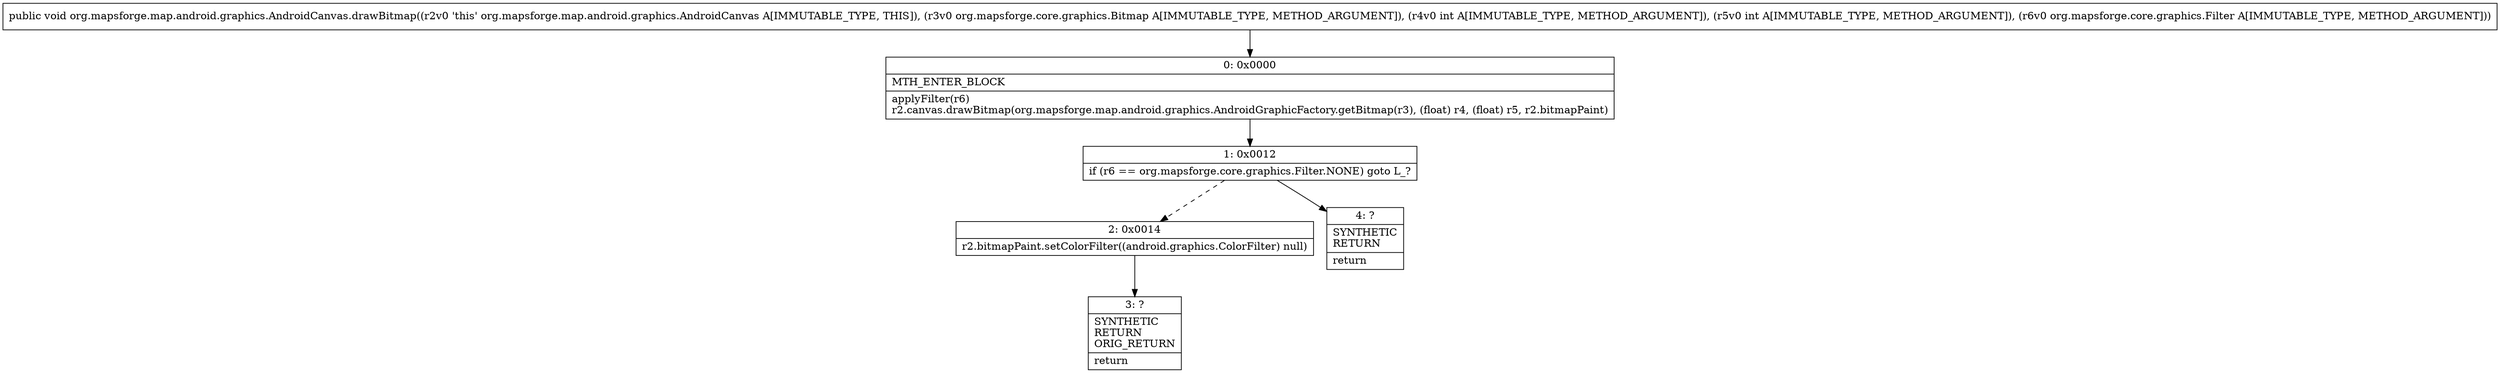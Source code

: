 digraph "CFG fororg.mapsforge.map.android.graphics.AndroidCanvas.drawBitmap(Lorg\/mapsforge\/core\/graphics\/Bitmap;IILorg\/mapsforge\/core\/graphics\/Filter;)V" {
Node_0 [shape=record,label="{0\:\ 0x0000|MTH_ENTER_BLOCK\l|applyFilter(r6)\lr2.canvas.drawBitmap(org.mapsforge.map.android.graphics.AndroidGraphicFactory.getBitmap(r3), (float) r4, (float) r5, r2.bitmapPaint)\l}"];
Node_1 [shape=record,label="{1\:\ 0x0012|if (r6 == org.mapsforge.core.graphics.Filter.NONE) goto L_?\l}"];
Node_2 [shape=record,label="{2\:\ 0x0014|r2.bitmapPaint.setColorFilter((android.graphics.ColorFilter) null)\l}"];
Node_3 [shape=record,label="{3\:\ ?|SYNTHETIC\lRETURN\lORIG_RETURN\l|return\l}"];
Node_4 [shape=record,label="{4\:\ ?|SYNTHETIC\lRETURN\l|return\l}"];
MethodNode[shape=record,label="{public void org.mapsforge.map.android.graphics.AndroidCanvas.drawBitmap((r2v0 'this' org.mapsforge.map.android.graphics.AndroidCanvas A[IMMUTABLE_TYPE, THIS]), (r3v0 org.mapsforge.core.graphics.Bitmap A[IMMUTABLE_TYPE, METHOD_ARGUMENT]), (r4v0 int A[IMMUTABLE_TYPE, METHOD_ARGUMENT]), (r5v0 int A[IMMUTABLE_TYPE, METHOD_ARGUMENT]), (r6v0 org.mapsforge.core.graphics.Filter A[IMMUTABLE_TYPE, METHOD_ARGUMENT])) }"];
MethodNode -> Node_0;
Node_0 -> Node_1;
Node_1 -> Node_2[style=dashed];
Node_1 -> Node_4;
Node_2 -> Node_3;
}

